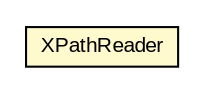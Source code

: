 #!/usr/local/bin/dot
#
# Class diagram 
# Generated by UMLGraph version R5_6 (http://www.umlgraph.org/)
#

digraph G {
	edge [fontname="arial",fontsize=10,labelfontname="arial",labelfontsize=10];
	node [fontname="arial",fontsize=10,shape=plaintext];
	nodesep=0.25;
	ranksep=0.5;
	// xml.third_party.jdom.xstl.xpath.XPathReader
	c26810 [label=<<table title="xml.third_party.jdom.xstl.xpath.XPathReader" border="0" cellborder="1" cellspacing="0" cellpadding="2" port="p" bgcolor="lemonChiffon" href="./XPathReader.html">
		<tr><td><table border="0" cellspacing="0" cellpadding="1">
<tr><td align="center" balign="center"> XPathReader </td></tr>
		</table></td></tr>
		</table>>, URL="./XPathReader.html", fontname="arial", fontcolor="black", fontsize=10.0];
}

